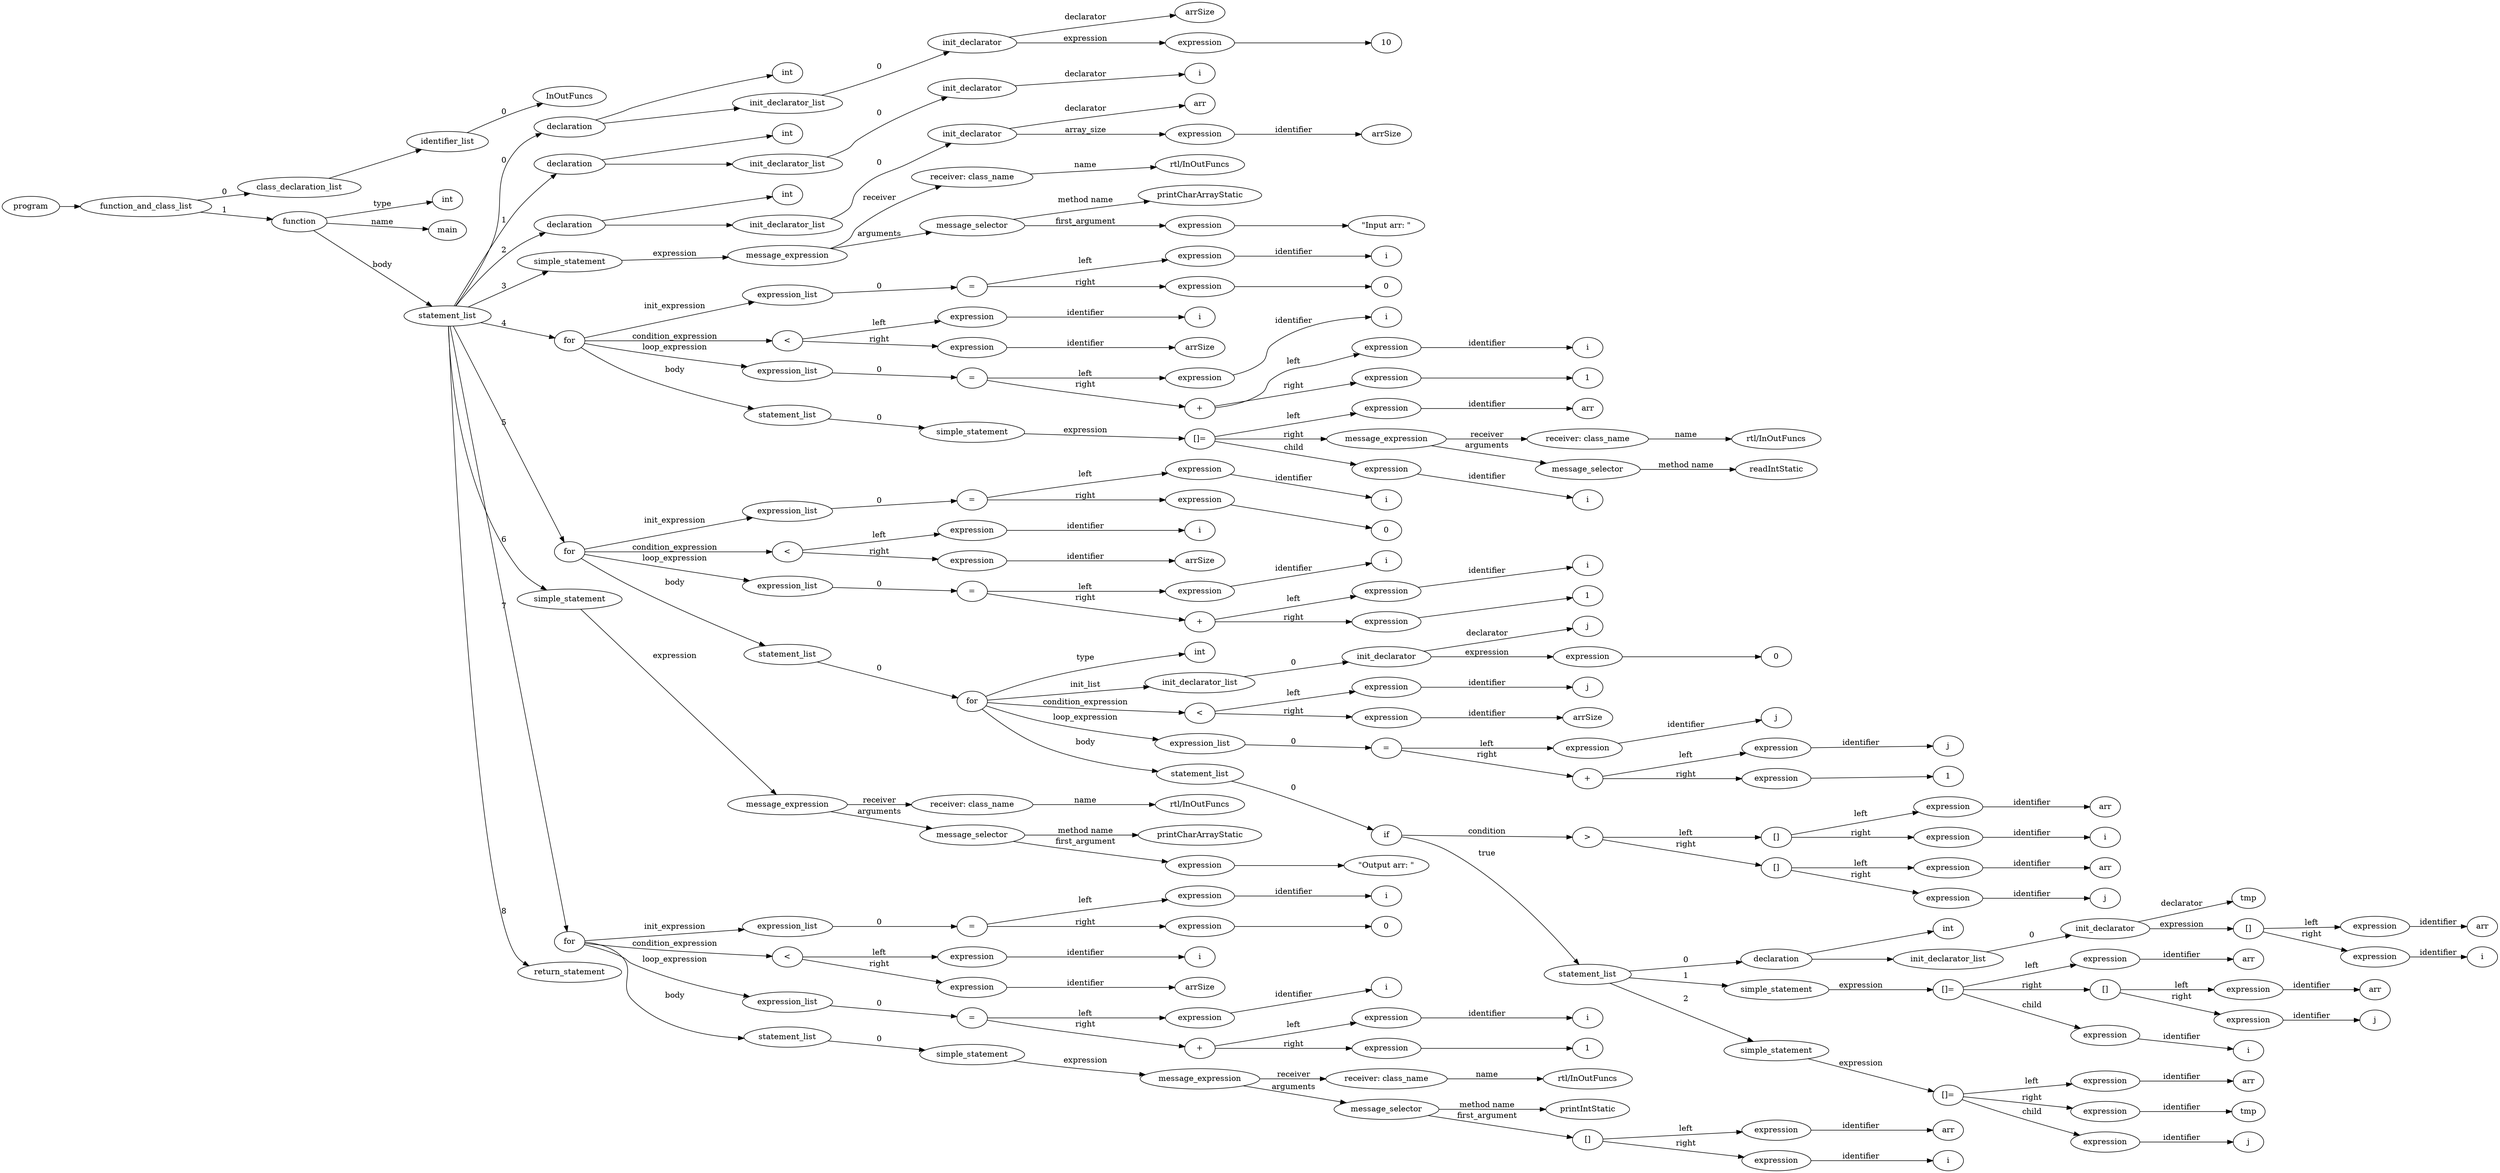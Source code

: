 digraph ObjectiveC { rankdir="LR";
146[label="program"];
146->2;
2[label="function_and_class_list"];
2->1[label="0"];
1[label="class_declaration_list"];
1->0;
0[label="identifier_list"];
0.0 [label="InOutFuncs"];
0->0.0 [label="0"];
2->145[label="1"];
145[label="function"];
145->3[label="type"];
3[label="int"];
145->145.1 [label="name"];
145.1 [label="main"];
145->10[label="body"];
10[label="statement_list"];
10->9[label="0"];
9[label="declaration"];
9->4;
4[label="int"];
9->8;
8[label="init_declarator_list"];
8->7[label="0"];
7[label="init_declarator"];
7.1 [label="arrSize"];
7->7.1[label="declarator"];
7->6[label="expression"];
6[label="expression"];
6->5;
5[label="10"];
10->14[label="1"];
14[label="declaration"];
14->11;
11[label="int"];
14->13;
13[label="init_declarator_list"];
13->12[label="0"];
12[label="init_declarator"];
12.1 [label="i"];
12->12.1[label="declarator"];
10->19[label="2"];
19[label="declaration"];
19->15;
15[label="int"];
19->18;
18[label="init_declarator_list"];
18->17[label="0"];
17[label="init_declarator"];
17.1 [label="arr"];
17->17.1[label="declarator"];
17->16[label="array_size"];
16[label="expression"];
16->16.1 [label="identifier"];16.1[label="arrSize"];
10->25[label="3"];
25[label="simple_statement"];
25->24[label="expression"];
24[label="expression"];
24[label="message_expression"];
24->20[label="receiver"];
20[label="receiver: class_name"];
20.1 [label="rtl/InOutFuncs"];
20->20.1 [label="name"];
24->23[label="arguments"];
23[label="message_selector"];
23.1 [label="printCharArrayStatic"];
23->23.1 [label="method name"]; 
23->22[label="first_argument"];
22[label="expression"];
22->21;
21[label=<"Input arr: 
">];
10->50[label="4"];
50[label="for"];
50->30[label="init_expression"];
30[label="expression_list"];
30->29[label="0"];
29[label="expression"];
29[label="="];
29->26[label="left"];
26[label="expression"];
26->26.1 [label="identifier"];26.1[label="i"];
29->28[label="right"];
28[label="expression"];
28->27;
27[label="0"];
50->33[label="condition_expression"];
33[label="expression"];
33[label="<"];
33->31[label="left"];
31[label="expression"];
31->31.1 [label="identifier"];31.1[label="i"];
33->32[label="right"];
32[label="expression"];
32->32.1 [label="identifier"];32.1[label="arrSize"];
50->40[label="loop_expression"];
40[label="expression_list"];
40->39[label="0"];
39[label="expression"];
39[label="="];
39->34[label="left"];
34[label="expression"];
34->34.1 [label="identifier"];34.1[label="i"];
39->38[label="right"];
38[label="expression"];
38[label="+"];
38->35[label="left"];
35[label="expression"];
35->35.1 [label="identifier"];35.1[label="i"];
38->37[label="right"];
37[label="expression"];
37->36;
36[label="1"];
50->49[label="body"];
49[label="statement_list"];
49->48[label="0"];
48[label="simple_statement"];
48->47[label="expression"];
47[label="expression"];
47[label="[]="];
47->41[label="left"];
41[label="expression"];
41->41.1 [label="identifier"];41.1[label="arr"];
47->46[label="right"];
46[label="expression"];
46[label="message_expression"];
46->44[label="receiver"];
44[label="receiver: class_name"];
44.1 [label="rtl/InOutFuncs"];
44->44.1 [label="name"];
46->45[label="arguments"];
45[label="message_selector"];
45.1 [label="readIntStatic"];
45->45.1 [label="method name"]; 
47->42[label="child"];
42[label="expression"];
42->42.1 [label="identifier"];42.1[label="i"];
10->114[label="5"];
114[label="for"];
114->55[label="init_expression"];
55[label="expression_list"];
55->54[label="0"];
54[label="expression"];
54[label="="];
54->51[label="left"];
51[label="expression"];
51->51.1 [label="identifier"];51.1[label="i"];
54->53[label="right"];
53[label="expression"];
53->52;
52[label="0"];
114->58[label="condition_expression"];
58[label="expression"];
58[label="<"];
58->56[label="left"];
56[label="expression"];
56->56.1 [label="identifier"];56.1[label="i"];
58->57[label="right"];
57[label="expression"];
57->57.1 [label="identifier"];57.1[label="arrSize"];
114->65[label="loop_expression"];
65[label="expression_list"];
65->64[label="0"];
64[label="expression"];
64[label="="];
64->59[label="left"];
59[label="expression"];
59->59.1 [label="identifier"];59.1[label="i"];
64->63[label="right"];
63[label="expression"];
63[label="+"];
63->60[label="left"];
60[label="expression"];
60->60.1 [label="identifier"];60.1[label="i"];
63->62[label="right"];
62[label="expression"];
62->61;
61[label="1"];
114->113[label="body"];
113[label="statement_list"];
113->112[label="0"];
112[label="for"];
112->66[label="type"];
66[label="int"];
112->70[label="init_list"];
70[label="init_declarator_list"];
70->69[label="0"];
69[label="init_declarator"];
69.1 [label="j"];
69->69.1[label="declarator"];
69->68[label="expression"];
68[label="expression"];
68->67;
67[label="0"];
112->73[label="condition_expression"];
73[label="expression"];
73[label="<"];
73->71[label="left"];
71[label="expression"];
71->71.1 [label="identifier"];71.1[label="j"];
73->72[label="right"];
72[label="expression"];
72->72.1 [label="identifier"];72.1[label="arrSize"];
112->80[label="loop_expression"];
80[label="expression_list"];
80->79[label="0"];
79[label="expression"];
79[label="="];
79->74[label="left"];
74[label="expression"];
74->74.1 [label="identifier"];74.1[label="j"];
79->78[label="right"];
78[label="expression"];
78[label="+"];
78->75[label="left"];
75[label="expression"];
75->75.1 [label="identifier"];75.1[label="j"];
78->77[label="right"];
77[label="expression"];
77->76;
76[label="1"];
112->111[label="body"];
111[label="statement_list"];
111->110[label="0"];
110[label="if"];
110->87[label="condition"];
87[label="expression"];
87[label=">"];
87->83[label="left"];
83[label="expression"];
83[label="[]"];
83->81[label="left"];
81[label="expression"];
81->81.1 [label="identifier"];81.1[label="arr"];
83->82[label="right"];
82[label="expression"];
82->82.1 [label="identifier"];82.1[label="i"];
87->86[label="right"];
86[label="expression"];
86[label="[]"];
86->84[label="left"];
84[label="expression"];
84->84.1 [label="identifier"];84.1[label="arr"];
86->85[label="right"];
85[label="expression"];
85->85.1 [label="identifier"];85.1[label="j"];
110->95[label="true"];
95[label="statement_list"];
95->94[label="0"];
94[label="declaration"];
94->88;
88[label="int"];
94->93;
93[label="init_declarator_list"];
93->92[label="0"];
92[label="init_declarator"];
92.1 [label="tmp"];
92->92.1[label="declarator"];
92->91[label="expression"];
91[label="expression"];
91[label="[]"];
91->89[label="left"];
89[label="expression"];
89->89.1 [label="identifier"];89.1[label="arr"];
91->90[label="right"];
90[label="expression"];
90->90.1 [label="identifier"];90.1[label="i"];
95->103[label="1"];
103[label="simple_statement"];
103->102[label="expression"];
102[label="expression"];
102[label="[]="];
102->96[label="left"];
96[label="expression"];
96->96.1 [label="identifier"];96.1[label="arr"];
102->101[label="right"];
101[label="expression"];
101[label="[]"];
101->99[label="left"];
99[label="expression"];
99->99.1 [label="identifier"];99.1[label="arr"];
101->100[label="right"];
100[label="expression"];
100->100.1 [label="identifier"];100.1[label="j"];
102->97[label="child"];
97[label="expression"];
97->97.1 [label="identifier"];97.1[label="i"];
95->109[label="2"];
109[label="simple_statement"];
109->108[label="expression"];
108[label="expression"];
108[label="[]="];
108->104[label="left"];
104[label="expression"];
104->104.1 [label="identifier"];104.1[label="arr"];
108->107[label="right"];
107[label="expression"];
107->107.1 [label="identifier"];107.1[label="tmp"];
108->105[label="child"];
105[label="expression"];
105->105.1 [label="identifier"];105.1[label="j"];
10->120[label="6"];
120[label="simple_statement"];
120->119[label="expression"];
119[label="expression"];
119[label="message_expression"];
119->115[label="receiver"];
115[label="receiver: class_name"];
115.1 [label="rtl/InOutFuncs"];
115->115.1 [label="name"];
119->118[label="arguments"];
118[label="message_selector"];
118.1 [label="printCharArrayStatic"];
118->118.1 [label="method name"]; 
118->117[label="first_argument"];
117[label="expression"];
117->116;
116[label=<"
Output arr: 
">];
10->144[label="7"];
144[label="for"];
144->125[label="init_expression"];
125[label="expression_list"];
125->124[label="0"];
124[label="expression"];
124[label="="];
124->121[label="left"];
121[label="expression"];
121->121.1 [label="identifier"];121.1[label="i"];
124->123[label="right"];
123[label="expression"];
123->122;
122[label="0"];
144->128[label="condition_expression"];
128[label="expression"];
128[label="<"];
128->126[label="left"];
126[label="expression"];
126->126.1 [label="identifier"];126.1[label="i"];
128->127[label="right"];
127[label="expression"];
127->127.1 [label="identifier"];127.1[label="arrSize"];
144->135[label="loop_expression"];
135[label="expression_list"];
135->134[label="0"];
134[label="expression"];
134[label="="];
134->129[label="left"];
129[label="expression"];
129->129.1 [label="identifier"];129.1[label="i"];
134->133[label="right"];
133[label="expression"];
133[label="+"];
133->130[label="left"];
130[label="expression"];
130->130.1 [label="identifier"];130.1[label="i"];
133->132[label="right"];
132[label="expression"];
132->131;
131[label="1"];
144->143[label="body"];
143[label="statement_list"];
143->142[label="0"];
142[label="simple_statement"];
142->141[label="expression"];
141[label="expression"];
141[label="message_expression"];
141->136[label="receiver"];
136[label="receiver: class_name"];
136.1 [label="rtl/InOutFuncs"];
136->136.1 [label="name"];
141->140[label="arguments"];
140[label="message_selector"];
140.1 [label="printIntStatic"];
140->140.1 [label="method name"]; 
140->139[label="first_argument"];
139[label="expression"];
139[label="[]"];
139->137[label="left"];
137[label="expression"];
137->137.1 [label="identifier"];137.1[label="arr"];
139->138[label="right"];
138[label="expression"];
138->138.1 [label="identifier"];138.1[label="i"];
10->165[label="8"];
165[label="return_statement"];
}
